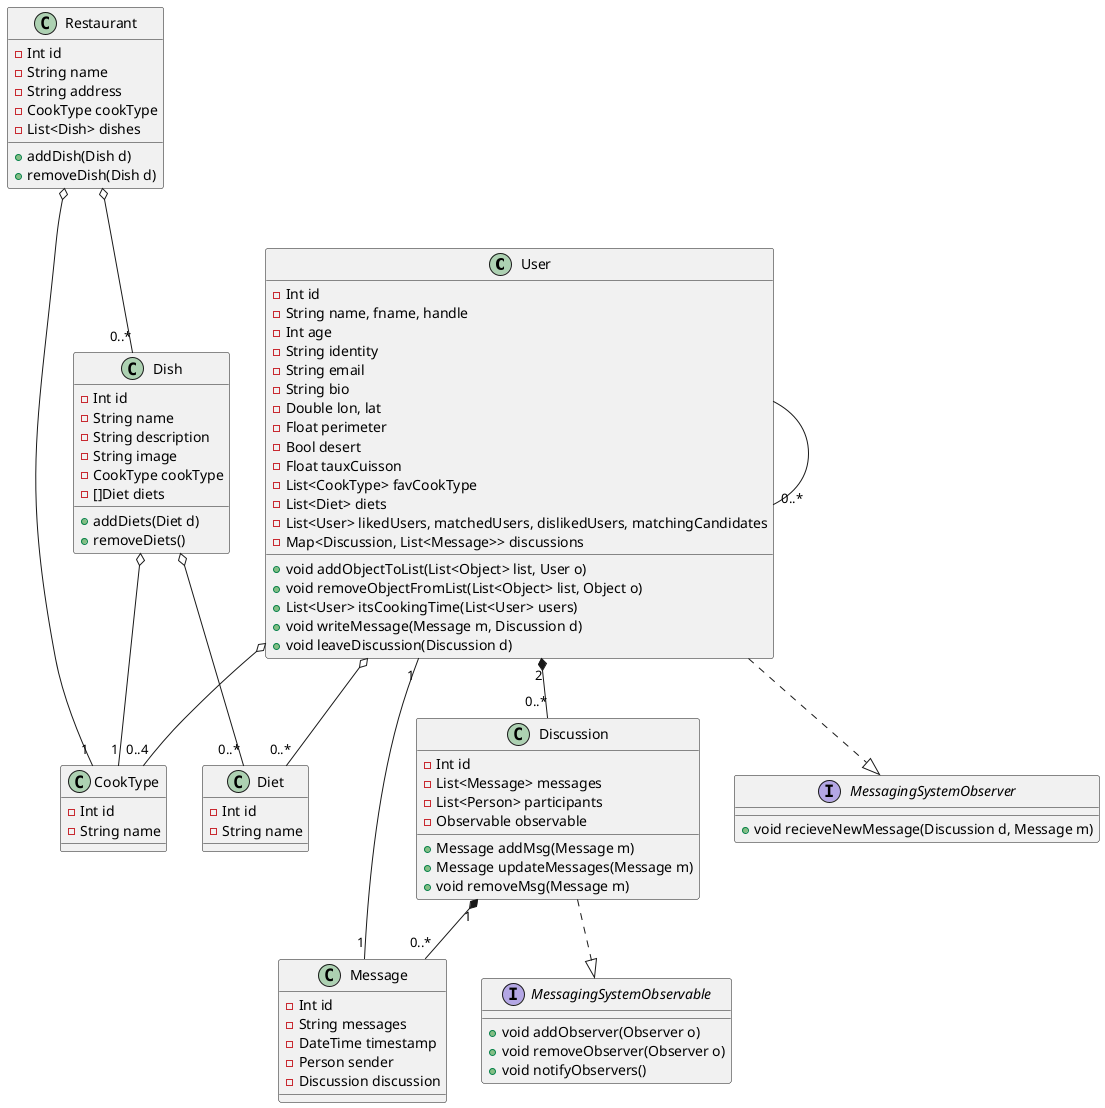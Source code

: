 @startuml 
    Class "User" as person{
   
        - Int id
        - String name, fname, handle
        - Int age
        - String identity
        - String email
        - String bio
        - Double lon, lat
        - Float perimeter
        - Bool desert
        - Float tauxCuisson 
        - List<CookType> favCookType
        - List<Diet> diets
        - List<User> likedUsers, matchedUsers, dislikedUsers, matchingCandidates
        - Map<Discussion, List<Message>> discussions

        + void addObjectToList(List<Object> list, User o)
        + void removeObjectFromList(List<Object> list, Object o)
        + List<User> itsCookingTime(List<User> users)
        + void writeMessage(Message m, Discussion d)
        + void leaveDiscussion(Discussion d)
    }

    Class "CookType" as cookType{
        - Int id
        - String name
    }

    Class "Diet" as diet{
        - Int id
        - String name
    }

    Class "Dish" as dish{
        - Int id
        - String name
        - String description
        - String image
        - CookType cookType
        - []Diet diets

        + addDiets(Diet d)
        + removeDiets()

    }

    Class "Restaurant" as restaurant{
        - Int id
        - String name
        - String address
        - CookType cookType
        - List<Dish> dishes

        + addDish(Dish d)
        + removeDish(Dish d)
    }


    Class "Discussion" as discuss{
        - Int id
        - List<Message> messages
        - List<Person> participants
        - Observable observable

        + Message addMsg(Message m)
        + Message updateMessages(Message m)
        + void removeMsg(Message m)
    }

    Class "Message" as messaging{
        - Int id
        - String messages        
        - DateTime timestamp
        - Person sender
        - Discussion discussion
    }

    Interface "MessagingSystemObserver" as observer{
        + void recieveNewMessage(Discussion d, Message m)
    }

    Interface "MessagingSystemObservable" as observable{
        + void addObserver(Observer o)
        + void removeObserver(Observer o)
        + void notifyObservers()
    }

    person o-- "0..4" cookType
    person o-- "0..*" diet
    person - "0..*" person

    dish o-- "1" cookType
    dish o-- "0..*" diet
    

    discuss ..|> observable
    person ..|> observer

    discuss "1" *-- "0..*" messaging
    messaging "1" -- "1" person
    person "2" *-- "0..*" discuss


    restaurant o-- "1" cookType
    restaurant o-- "0..*" dish

    

@enduml